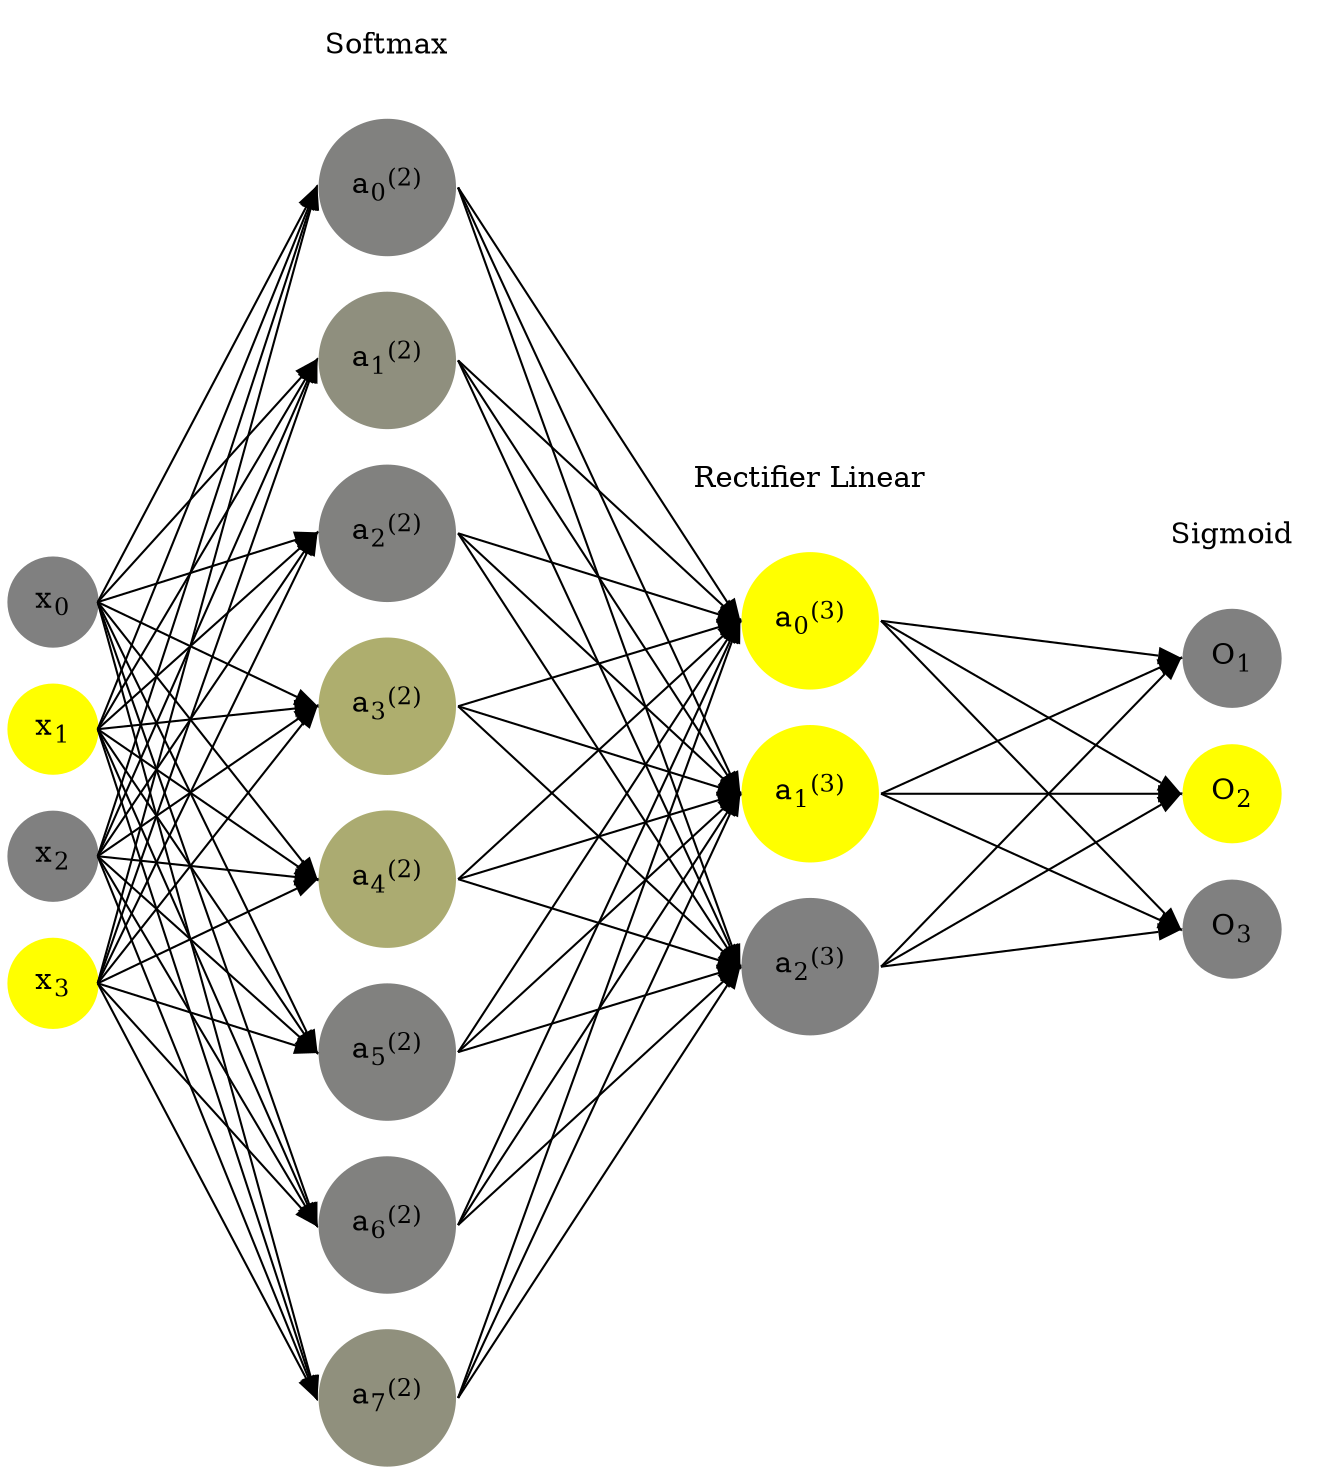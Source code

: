 digraph G {
	rankdir = LR;
	splines=false;
	edge[style=invis];
	ranksep= 1.4;
	{
	node [shape=circle, color="0.1667, 0.0, 0.5", style=filled, fillcolor="0.1667, 0.0, 0.5"];
	x0 [label=<x<sub>0</sub>>];
	}
	{
	node [shape=circle, color="0.1667, 1.0, 1.0", style=filled, fillcolor="0.1667, 1.0, 1.0"];
	x1 [label=<x<sub>1</sub>>];
	}
	{
	node [shape=circle, color="0.1667, 0.0, 0.5", style=filled, fillcolor="0.1667, 0.0, 0.5"];
	x2 [label=<x<sub>2</sub>>];
	}
	{
	node [shape=circle, color="0.1667, 1.0, 1.0", style=filled, fillcolor="0.1667, 1.0, 1.0"];
	x3 [label=<x<sub>3</sub>>];
	}
	{
	node [shape=circle, color="0.1667, 0.007902, 0.503951", style=filled, fillcolor="0.1667, 0.007902, 0.503951"];
	a02 [label=<a<sub>0</sub><sup>(2)</sup>>];
	}
	{
	node [shape=circle, color="0.1667, 0.120592, 0.560296", style=filled, fillcolor="0.1667, 0.120592, 0.560296"];
	a12 [label=<a<sub>1</sub><sup>(2)</sup>>];
	}
	{
	node [shape=circle, color="0.1667, 0.009864, 0.504932", style=filled, fillcolor="0.1667, 0.009864, 0.504932"];
	a22 [label=<a<sub>2</sub><sup>(2)</sup>>];
	}
	{
	node [shape=circle, color="0.1667, 0.366753, 0.683376", style=filled, fillcolor="0.1667, 0.366753, 0.683376"];
	a32 [label=<a<sub>3</sub><sup>(2)</sup>>];
	}
	{
	node [shape=circle, color="0.1667, 0.341216, 0.670608", style=filled, fillcolor="0.1667, 0.341216, 0.670608"];
	a42 [label=<a<sub>4</sub><sup>(2)</sup>>];
	}
	{
	node [shape=circle, color="0.1667, 0.012541, 0.506271", style=filled, fillcolor="0.1667, 0.012541, 0.506271"];
	a52 [label=<a<sub>5</sub><sup>(2)</sup>>];
	}
	{
	node [shape=circle, color="0.1667, 0.008831, 0.504416", style=filled, fillcolor="0.1667, 0.008831, 0.504416"];
	a62 [label=<a<sub>6</sub><sup>(2)</sup>>];
	}
	{
	node [shape=circle, color="0.1667, 0.132301, 0.566150", style=filled, fillcolor="0.1667, 0.132301, 0.566150"];
	a72 [label=<a<sub>7</sub><sup>(2)</sup>>];
	}
	{
	node [shape=circle, color="0.1667, 1.275285, 1.137642", style=filled, fillcolor="0.1667, 1.275285, 1.137642"];
	a03 [label=<a<sub>0</sub><sup>(3)</sup>>];
	}
	{
	node [shape=circle, color="0.1667, 2.126619, 1.563309", style=filled, fillcolor="0.1667, 2.126619, 1.563309"];
	a13 [label=<a<sub>1</sub><sup>(3)</sup>>];
	}
	{
	node [shape=circle, color="0.1667, 0.000000, 0.500000", style=filled, fillcolor="0.1667, 0.000000, 0.500000"];
	a23 [label=<a<sub>2</sub><sup>(3)</sup>>];
	}
	{
	node [shape=circle, color="0.1667, 0.0, 0.5", style=filled, fillcolor="0.1667, 0.0, 0.5"];
	O1 [label=<O<sub>1</sub>>];
	}
	{
	node [shape=circle, color="0.1667, 1.0, 1.0", style=filled, fillcolor="0.1667, 1.0, 1.0"];
	O2 [label=<O<sub>2</sub>>];
	}
	{
	node [shape=circle, color="0.1667, 0.0, 0.5", style=filled, fillcolor="0.1667, 0.0, 0.5"];
	O3 [label=<O<sub>3</sub>>];
	}
	{
	rank=same;
	x0->x1->x2->x3;
	}
	{
	rank=same;
	a02->a12->a22->a32->a42->a52->a62->a72;
	}
	{
	rank=same;
	a03->a13->a23;
	}
	{
	rank=same;
	O1->O2->O3;
	}
	l1 [shape=plaintext,label="Softmax"];
	l1->a02;
	{rank=same; l1;a02};
	l2 [shape=plaintext,label="Rectifier Linear"];
	l2->a03;
	{rank=same; l2;a03};
	l3 [shape=plaintext,label="Sigmoid"];
	l3->O1;
	{rank=same; l3;O1};
edge[style=solid, tailport=e, headport=w];
	{x0;x1;x2;x3} -> {a02;a12;a22;a32;a42;a52;a62;a72};
	{a02;a12;a22;a32;a42;a52;a62;a72} -> {a03;a13;a23};
	{a03;a13;a23} -> {O1,O2,O3};
}